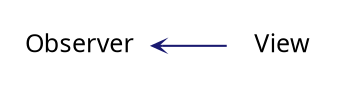digraph "Graphical Class Hierarchy"
{
 // INTERACTIVE_SVG=YES
 // LATEX_PDF_SIZE
  graph [];
  edge [fontname=Ubuntu labelfontsize=10 arrowhead=open arrowtail=open arrowsize=0.5];
  node [fontname=Ubuntu fontsize=12 shape=plaintext];
  rankdir="LR";
  Node0 [label="Observer" URL="$structObserver.html" tooltip="is virtual observer of a Subject" ];
  Node0 -> Node1 [dir="back",color="midnightblue"style="solid"];
  Node1 [label="View" URL="$structView.html" tooltip="is concrete Observer" ];
}
